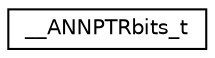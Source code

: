 digraph "Graphical Class Hierarchy"
{
  edge [fontname="Helvetica",fontsize="10",labelfontname="Helvetica",labelfontsize="10"];
  node [fontname="Helvetica",fontsize="10",shape=record];
  rankdir="LR";
  Node1 [label="__ANNPTRbits_t",height=0.2,width=0.4,color="black", fillcolor="white", style="filled",URL="$union_____a_n_n_p_t_rbits__t.html"];
}
